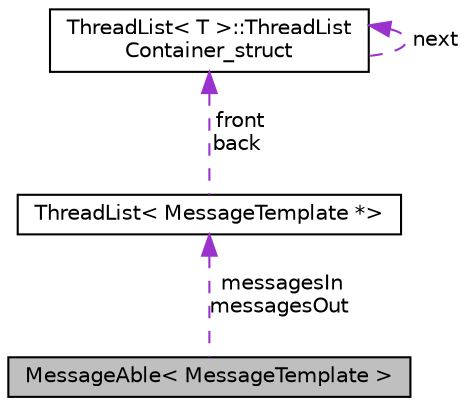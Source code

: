 digraph "MessageAble&lt; MessageTemplate &gt;"
{
  edge [fontname="Helvetica",fontsize="10",labelfontname="Helvetica",labelfontsize="10"];
  node [fontname="Helvetica",fontsize="10",shape=record];
  Node1 [label="MessageAble\< MessageTemplate \>",height=0.2,width=0.4,color="black", fillcolor="grey75", style="filled", fontcolor="black"];
  Node2 -> Node1 [dir="back",color="darkorchid3",fontsize="10",style="dashed",label=" messagesIn\nmessagesOut" ,fontname="Helvetica"];
  Node2 [label="ThreadList\< MessageTemplate *\>",height=0.2,width=0.4,color="black", fillcolor="white", style="filled",URL="$classThreadList.html"];
  Node3 -> Node2 [dir="back",color="darkorchid3",fontsize="10",style="dashed",label=" front\nback" ,fontname="Helvetica"];
  Node3 [label="ThreadList\< T \>::ThreadList\lContainer_struct",height=0.2,width=0.4,color="black", fillcolor="white", style="filled",URL="$structThreadList_1_1ThreadListContainer__struct.html"];
  Node3 -> Node3 [dir="back",color="darkorchid3",fontsize="10",style="dashed",label=" next" ,fontname="Helvetica"];
}
